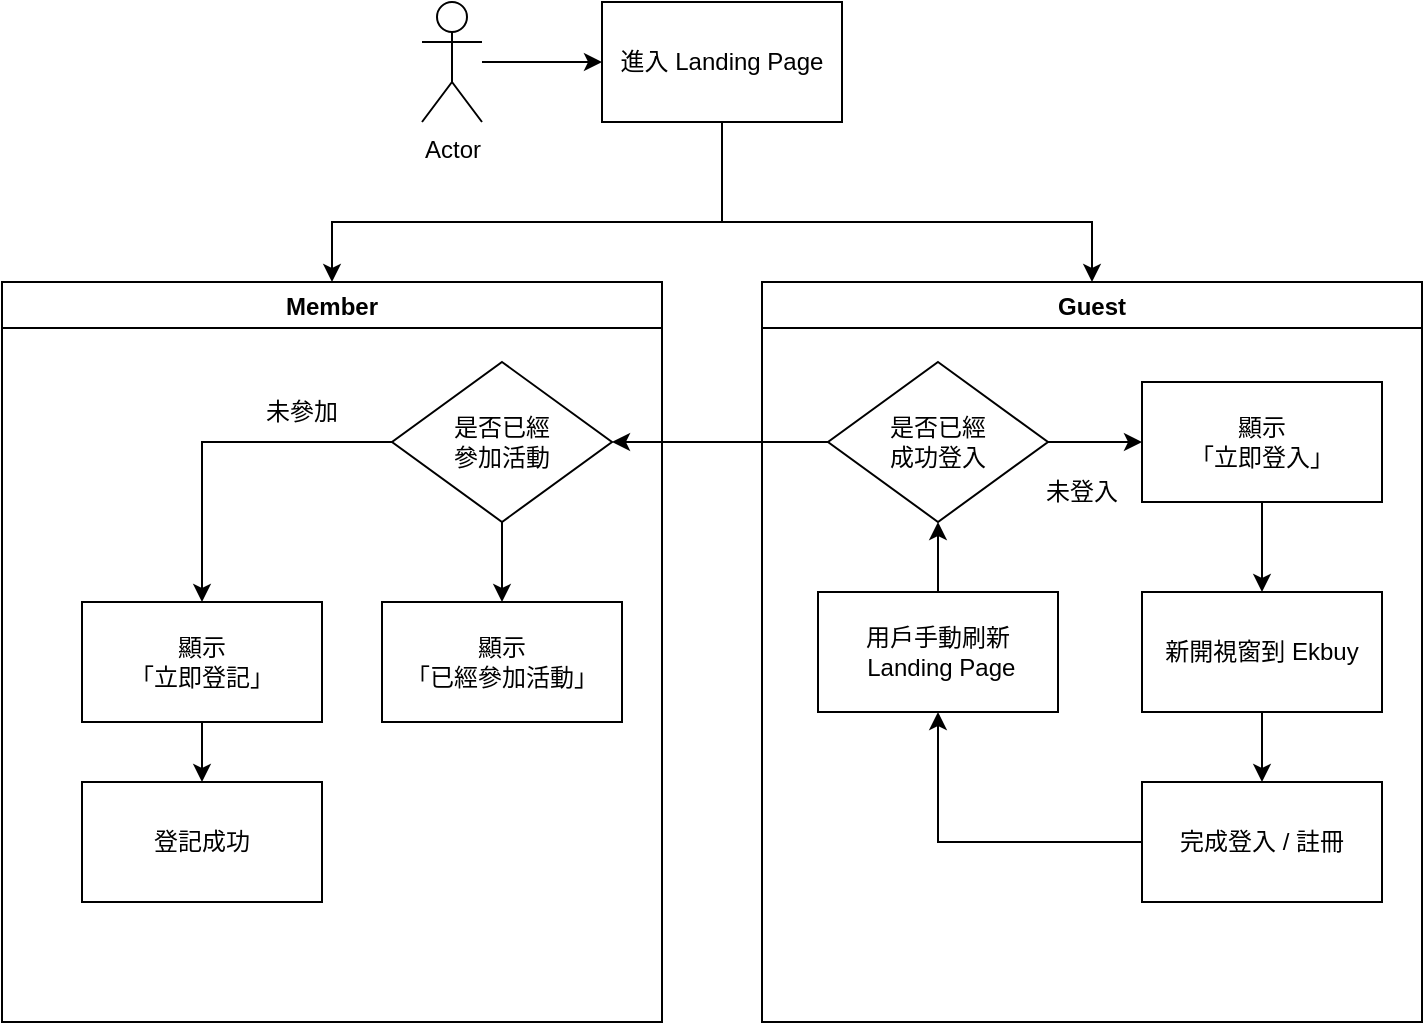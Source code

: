 <mxfile version="16.2.2" type="github"><diagram id="ubC6x53dC0PSPVFFvOtl" name="Page-1"><mxGraphModel dx="1647" dy="567" grid="1" gridSize="10" guides="1" tooltips="1" connect="1" arrows="1" fold="1" page="1" pageScale="1" pageWidth="827" pageHeight="1169" math="0" shadow="0"><root><mxCell id="0"/><mxCell id="1" parent="0"/><mxCell id="W5hlXEqjhki5tMDnKSSY-14" value="" style="edgeStyle=orthogonalEdgeStyle;rounded=0;orthogonalLoop=1;jettySize=auto;html=1;" edge="1" parent="1" source="W5hlXEqjhki5tMDnKSSY-1" target="W5hlXEqjhki5tMDnKSSY-12"><mxGeometry relative="1" as="geometry"/></mxCell><mxCell id="W5hlXEqjhki5tMDnKSSY-1" value="Actor" style="shape=umlActor;verticalLabelPosition=bottom;verticalAlign=top;html=1;outlineConnect=0;" vertex="1" parent="1"><mxGeometry x="310" y="110" width="30" height="60" as="geometry"/></mxCell><mxCell id="W5hlXEqjhki5tMDnKSSY-17" style="edgeStyle=orthogonalEdgeStyle;rounded=0;orthogonalLoop=1;jettySize=auto;html=1;entryX=0.5;entryY=0;entryDx=0;entryDy=0;" edge="1" parent="1" source="W5hlXEqjhki5tMDnKSSY-12" target="W5hlXEqjhki5tMDnKSSY-15"><mxGeometry relative="1" as="geometry"><Array as="points"><mxPoint x="460" y="220"/><mxPoint x="265" y="220"/></Array></mxGeometry></mxCell><mxCell id="W5hlXEqjhki5tMDnKSSY-18" style="edgeStyle=orthogonalEdgeStyle;rounded=0;orthogonalLoop=1;jettySize=auto;html=1;entryX=0.5;entryY=0;entryDx=0;entryDy=0;" edge="1" parent="1" source="W5hlXEqjhki5tMDnKSSY-12" target="W5hlXEqjhki5tMDnKSSY-28"><mxGeometry relative="1" as="geometry"><mxPoint x="630" y="250" as="targetPoint"/><Array as="points"><mxPoint x="460" y="220"/><mxPoint x="645" y="220"/></Array></mxGeometry></mxCell><mxCell id="W5hlXEqjhki5tMDnKSSY-12" value="進入 Landing Page" style="whiteSpace=wrap;html=1;" vertex="1" parent="1"><mxGeometry x="400" y="110" width="120" height="60" as="geometry"/></mxCell><mxCell id="W5hlXEqjhki5tMDnKSSY-15" value="Member" style="swimlane;" vertex="1" parent="1"><mxGeometry x="100" y="250" width="330" height="370" as="geometry"/></mxCell><mxCell id="W5hlXEqjhki5tMDnKSSY-21" value="" style="edgeStyle=orthogonalEdgeStyle;rounded=0;orthogonalLoop=1;jettySize=auto;html=1;" edge="1" parent="W5hlXEqjhki5tMDnKSSY-15" source="W5hlXEqjhki5tMDnKSSY-19" target="W5hlXEqjhki5tMDnKSSY-20"><mxGeometry relative="1" as="geometry"/></mxCell><mxCell id="W5hlXEqjhki5tMDnKSSY-24" style="edgeStyle=orthogonalEdgeStyle;rounded=0;orthogonalLoop=1;jettySize=auto;html=1;" edge="1" parent="W5hlXEqjhki5tMDnKSSY-15" source="W5hlXEqjhki5tMDnKSSY-19" target="W5hlXEqjhki5tMDnKSSY-23"><mxGeometry relative="1" as="geometry"/></mxCell><mxCell id="W5hlXEqjhki5tMDnKSSY-19" value="是否已經&lt;br&gt;參加活動" style="rhombus;whiteSpace=wrap;html=1;" vertex="1" parent="W5hlXEqjhki5tMDnKSSY-15"><mxGeometry x="195" y="40" width="110" height="80" as="geometry"/></mxCell><mxCell id="W5hlXEqjhki5tMDnKSSY-20" value="顯示&lt;br&gt;「已經參加活動」" style="whiteSpace=wrap;html=1;" vertex="1" parent="W5hlXEqjhki5tMDnKSSY-15"><mxGeometry x="190" y="160" width="120" height="60" as="geometry"/></mxCell><mxCell id="W5hlXEqjhki5tMDnKSSY-26" value="" style="edgeStyle=orthogonalEdgeStyle;rounded=0;orthogonalLoop=1;jettySize=auto;html=1;" edge="1" parent="W5hlXEqjhki5tMDnKSSY-15" source="W5hlXEqjhki5tMDnKSSY-23" target="W5hlXEqjhki5tMDnKSSY-25"><mxGeometry relative="1" as="geometry"/></mxCell><mxCell id="W5hlXEqjhki5tMDnKSSY-23" value="顯示&lt;br&gt;「立即登記」" style="whiteSpace=wrap;html=1;" vertex="1" parent="W5hlXEqjhki5tMDnKSSY-15"><mxGeometry x="40" y="160" width="120" height="60" as="geometry"/></mxCell><mxCell id="W5hlXEqjhki5tMDnKSSY-25" value="登記成功" style="whiteSpace=wrap;html=1;" vertex="1" parent="W5hlXEqjhki5tMDnKSSY-15"><mxGeometry x="40" y="250" width="120" height="60" as="geometry"/></mxCell><mxCell id="W5hlXEqjhki5tMDnKSSY-27" value="未參加" style="text;html=1;strokeColor=none;fillColor=none;align=center;verticalAlign=middle;whiteSpace=wrap;rounded=0;" vertex="1" parent="W5hlXEqjhki5tMDnKSSY-15"><mxGeometry x="120" y="50" width="60" height="30" as="geometry"/></mxCell><mxCell id="W5hlXEqjhki5tMDnKSSY-28" value="Guest" style="swimlane;" vertex="1" parent="1"><mxGeometry x="480" y="250" width="330" height="370" as="geometry"/></mxCell><mxCell id="W5hlXEqjhki5tMDnKSSY-32" value="顯示&lt;br&gt;「立即登入」" style="whiteSpace=wrap;html=1;" vertex="1" parent="W5hlXEqjhki5tMDnKSSY-28"><mxGeometry x="190" y="50" width="120" height="60" as="geometry"/></mxCell><mxCell id="W5hlXEqjhki5tMDnKSSY-37" value="新開視窗到 Ekbuy" style="whiteSpace=wrap;html=1;" vertex="1" parent="W5hlXEqjhki5tMDnKSSY-28"><mxGeometry x="190" y="155" width="120" height="60" as="geometry"/></mxCell><mxCell id="W5hlXEqjhki5tMDnKSSY-38" value="" style="edgeStyle=orthogonalEdgeStyle;rounded=0;orthogonalLoop=1;jettySize=auto;html=1;" edge="1" parent="W5hlXEqjhki5tMDnKSSY-28" source="W5hlXEqjhki5tMDnKSSY-32" target="W5hlXEqjhki5tMDnKSSY-37"><mxGeometry relative="1" as="geometry"/></mxCell><mxCell id="W5hlXEqjhki5tMDnKSSY-49" value="" style="edgeStyle=orthogonalEdgeStyle;rounded=0;orthogonalLoop=1;jettySize=auto;html=1;" edge="1" parent="W5hlXEqjhki5tMDnKSSY-28" source="W5hlXEqjhki5tMDnKSSY-39" target="W5hlXEqjhki5tMDnKSSY-41"><mxGeometry relative="1" as="geometry"/></mxCell><mxCell id="W5hlXEqjhki5tMDnKSSY-39" value="完成登入 / 註冊" style="whiteSpace=wrap;html=1;" vertex="1" parent="W5hlXEqjhki5tMDnKSSY-28"><mxGeometry x="190" y="250" width="120" height="60" as="geometry"/></mxCell><mxCell id="W5hlXEqjhki5tMDnKSSY-40" value="" style="edgeStyle=orthogonalEdgeStyle;rounded=0;orthogonalLoop=1;jettySize=auto;html=1;" edge="1" parent="W5hlXEqjhki5tMDnKSSY-28" source="W5hlXEqjhki5tMDnKSSY-37" target="W5hlXEqjhki5tMDnKSSY-39"><mxGeometry relative="1" as="geometry"/></mxCell><mxCell id="W5hlXEqjhki5tMDnKSSY-56" value="" style="edgeStyle=orthogonalEdgeStyle;rounded=0;orthogonalLoop=1;jettySize=auto;html=1;entryX=0.5;entryY=1;entryDx=0;entryDy=0;" edge="1" parent="W5hlXEqjhki5tMDnKSSY-28" source="W5hlXEqjhki5tMDnKSSY-41" target="W5hlXEqjhki5tMDnKSSY-52"><mxGeometry relative="1" as="geometry"><mxPoint x="95" y="120" as="targetPoint"/></mxGeometry></mxCell><mxCell id="W5hlXEqjhki5tMDnKSSY-41" value="用戶手動刷新&lt;br&gt;&amp;nbsp;Landing Page" style="whiteSpace=wrap;html=1;" vertex="1" parent="W5hlXEqjhki5tMDnKSSY-28"><mxGeometry x="28" y="155" width="120" height="60" as="geometry"/></mxCell><mxCell id="W5hlXEqjhki5tMDnKSSY-53" style="edgeStyle=orthogonalEdgeStyle;rounded=0;orthogonalLoop=1;jettySize=auto;html=1;entryX=0;entryY=0.5;entryDx=0;entryDy=0;" edge="1" parent="W5hlXEqjhki5tMDnKSSY-28" source="W5hlXEqjhki5tMDnKSSY-52" target="W5hlXEqjhki5tMDnKSSY-32"><mxGeometry relative="1" as="geometry"/></mxCell><mxCell id="W5hlXEqjhki5tMDnKSSY-52" value="是否已經&lt;br&gt;成功登入" style="rhombus;whiteSpace=wrap;html=1;" vertex="1" parent="W5hlXEqjhki5tMDnKSSY-28"><mxGeometry x="33" y="40" width="110" height="80" as="geometry"/></mxCell><mxCell id="W5hlXEqjhki5tMDnKSSY-55" value="未登入" style="text;html=1;strokeColor=none;fillColor=none;align=center;verticalAlign=middle;whiteSpace=wrap;rounded=0;" vertex="1" parent="W5hlXEqjhki5tMDnKSSY-28"><mxGeometry x="130" y="90" width="60" height="30" as="geometry"/></mxCell><mxCell id="W5hlXEqjhki5tMDnKSSY-54" style="edgeStyle=orthogonalEdgeStyle;rounded=0;orthogonalLoop=1;jettySize=auto;html=1;" edge="1" parent="1" source="W5hlXEqjhki5tMDnKSSY-52" target="W5hlXEqjhki5tMDnKSSY-19"><mxGeometry relative="1" as="geometry"/></mxCell></root></mxGraphModel></diagram></mxfile>
